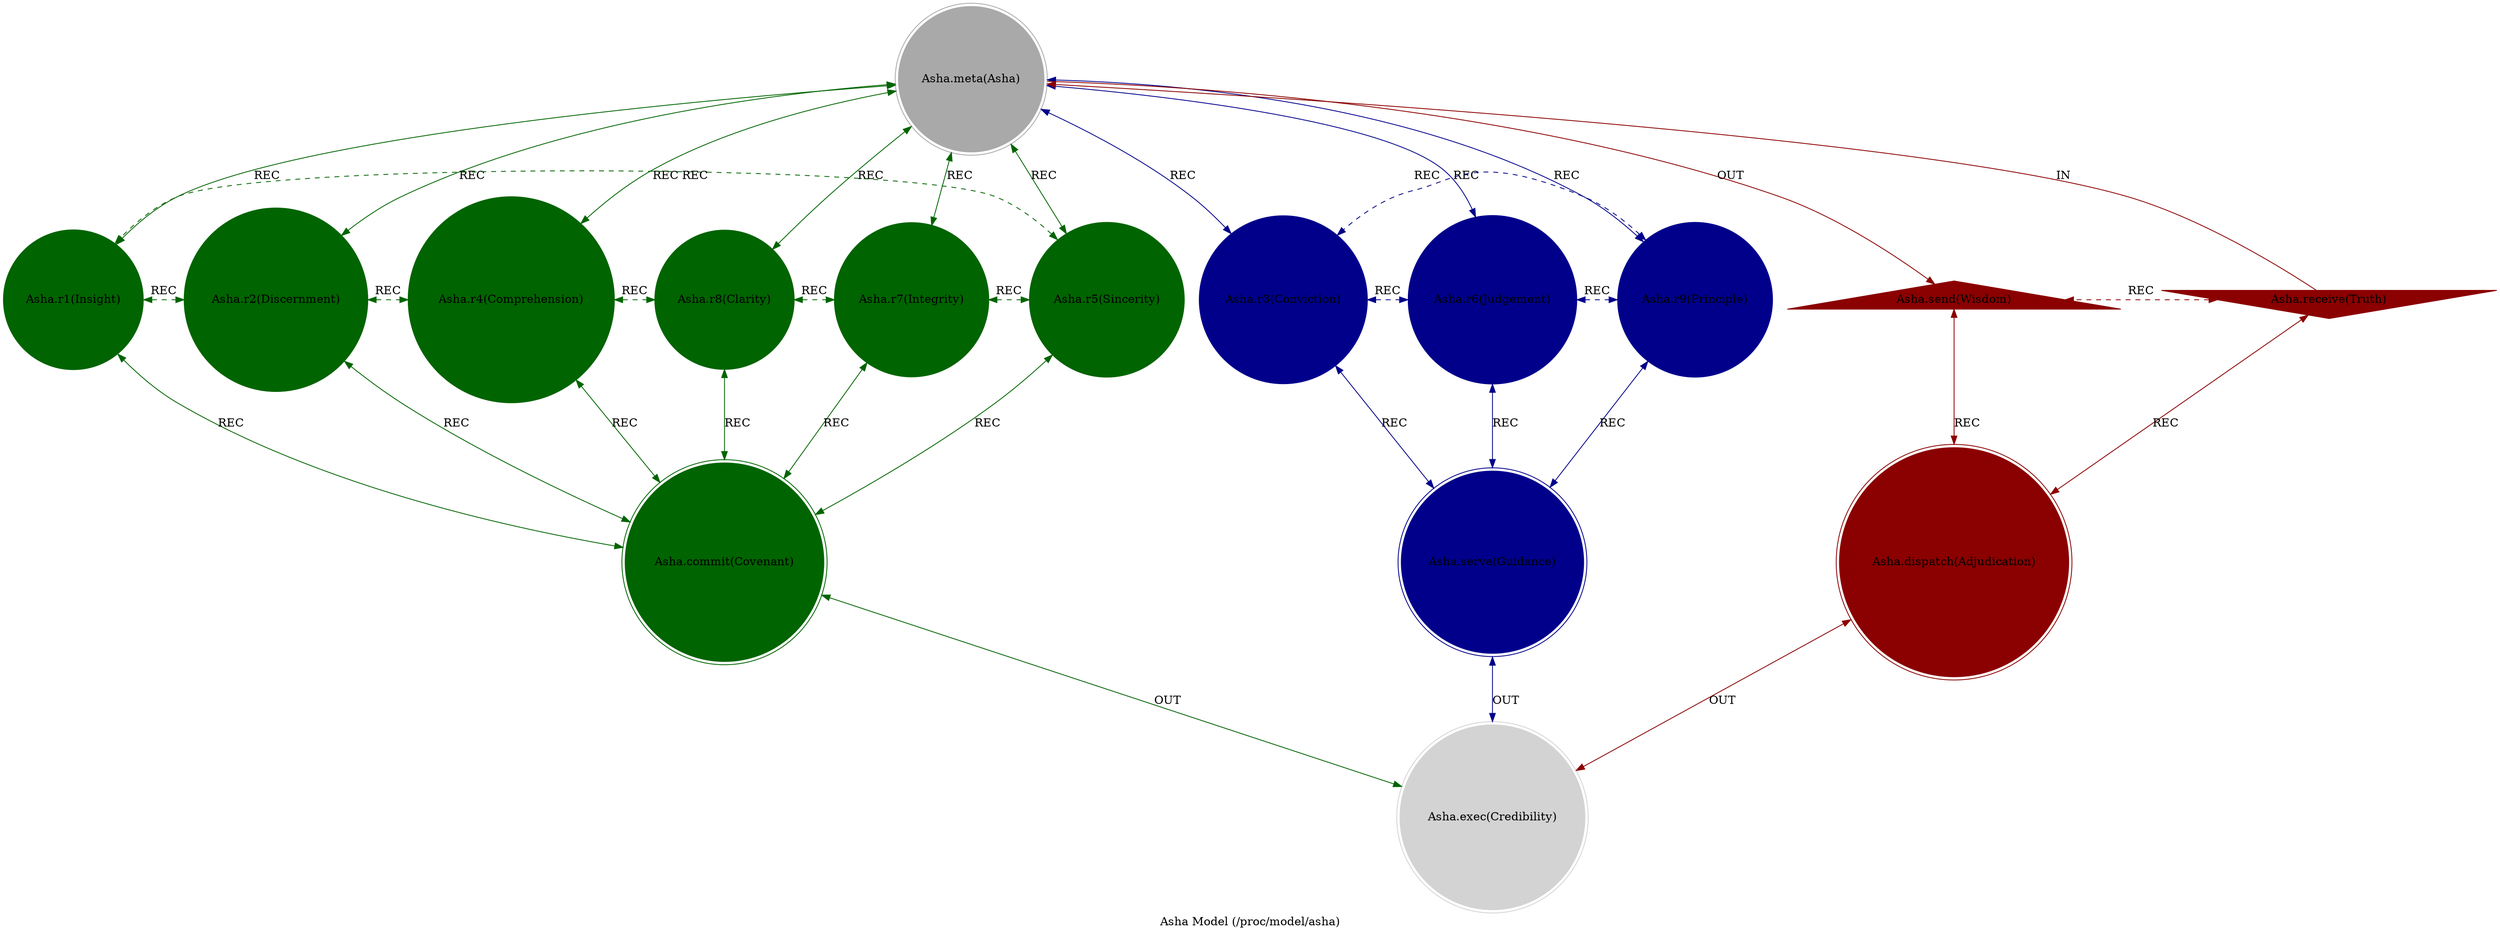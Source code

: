 strict digraph AshaModel {
    style = filled;
    color = lightgray;
    node [shape = circle; style = filled; color = lightgreen;];
    edge [color = darkgray;];
    label = "Asha Model (/proc/model/asha)";
    comment = "TODO";
    
    spark_0_asha_model_t [label = "Asha.meta(Asha)";comment = "Abstract: TODO";shape = doublecircle;color = darkgray;];
    spark_1_asha_model_t [label = "Asha.r1(Insight)";comment = "Initiation: TODO";color = darkgreen;];
    spark_2_asha_model_t [label = "Asha.r2(Discernment)";comment = "Response: TODO";color = darkgreen;];
    spark_4_asha_model_t [label = "Asha.r4(Comprehension)";comment = "Integration: TODO";color = darkgreen;];
    spark_8_asha_model_t [label = "Asha.r8(Clarity)";comment = "Reflection: TODO";color = darkgreen;];
    spark_7_asha_model_t [label = "Asha.r7(Integrity)";comment = "Consolidation: TODO";color = darkgreen;];
    spark_5_asha_model_t [label = "Asha.r5(Sincerity)";comment = "Propagation: TODO";color = darkgreen;];
    spark_3_asha_model_t [label = "Asha.r3(Conviction)";comment = "Thesis: TODO";color = darkblue;];
    spark_6_asha_model_t [label = "Asha.r6(Judgement)";comment = "Antithesis: TODO";color = darkblue;];
    spark_9_asha_model_t [label = "Asha.r9(Principle)";comment = "Synthesis: TODO";color = darkblue;];
    spark_a_asha_model_t [label = "Asha.receive(Truth)";comment = "Potential: The unverified, raw data of reality.";shape = invtriangle;color = darkred;];
    spark_b_asha_model_t [label = "Asha.send(Wisdom)";comment = "Manifest: The contextual, applied understanding of truth.";shape = triangle;color = darkred;];
    spark_c_asha_model_t [label = "Asha.dispatch(Adjudication)";comment = "Why-Who: TODO";shape = doublecircle;color = darkred;];
    spark_d_asha_model_t [label = "Asha.commit(Covenant)";comment = "What-How: TODO";shape = doublecircle;color = darkgreen;];
    spark_e_asha_model_t [label = "Asha.serve(Guidance)";comment = "When-Where: TODO";shape = doublecircle;color = darkblue;];
    spark_f_asha_model_t [label = "Asha.exec(Credibility)";comment = "Which-Closure: TODO";shape = doublecircle;color = lightgray;];
    
    spark_a_asha_model_t -> spark_0_asha_model_t [label = "IN"; comment = "todo"; color = darkred; constraint = false;];
    spark_0_asha_model_t -> spark_b_asha_model_t [label = "OUT"; comment = "todo"; color = darkred;];
    spark_0_asha_model_t -> spark_3_asha_model_t [label = "REC"; comment = "todo"; color = darkblue; dir = both;];
    spark_0_asha_model_t -> spark_6_asha_model_t [label = "REC"; comment = "todo"; color = darkblue; dir = both;];
    spark_0_asha_model_t -> spark_9_asha_model_t [label = "REC"; comment = "todo"; color = darkblue; dir = both;];
    spark_0_asha_model_t -> spark_1_asha_model_t [label = "REC"; comment = "todo"; color = darkgreen; dir = both;];
    spark_0_asha_model_t -> spark_2_asha_model_t [label = "REC"; comment = "todo"; color = darkgreen; dir = both;];
    spark_0_asha_model_t -> spark_4_asha_model_t [label = "REC"; comment = "todo"; color = darkgreen; dir = both;];
    spark_0_asha_model_t -> spark_8_asha_model_t [label = "REC"; comment = "todo"; color = darkgreen; dir = both;];
    spark_0_asha_model_t -> spark_7_asha_model_t [label = "REC"; comment = "todo"; color = darkgreen; dir = both;];
    spark_0_asha_model_t -> spark_5_asha_model_t [label = "REC"; comment = "todo"; color = darkgreen; dir = both;];
    
    spark_a_asha_model_t -> spark_c_asha_model_t [label = "REC"; comment = "todo"; color = darkred; dir = both;];
    spark_b_asha_model_t -> spark_c_asha_model_t [label = "REC"; comment = "todo"; color = darkred; dir = both;];
    spark_1_asha_model_t -> spark_d_asha_model_t [label = "REC"; comment = "todo"; color = darkgreen; dir = both;];
    spark_2_asha_model_t -> spark_d_asha_model_t [label = "REC"; comment = "todo"; color = darkgreen; dir = both;];
    spark_4_asha_model_t -> spark_d_asha_model_t [label = "REC"; comment = "todo"; color = darkgreen; dir = both;];
    spark_8_asha_model_t -> spark_d_asha_model_t [label = "REC"; comment = "todo"; color = darkgreen; dir = both;];
    spark_7_asha_model_t -> spark_d_asha_model_t [label = "REC"; comment = "todo"; color = darkgreen; dir = both;];
    spark_5_asha_model_t -> spark_d_asha_model_t [label = "REC"; comment = "todo"; color = darkgreen; dir = both;];
    spark_3_asha_model_t -> spark_e_asha_model_t [label = "REC"; comment = "todo"; color = darkblue; dir = both;];
    spark_6_asha_model_t -> spark_e_asha_model_t [label = "REC"; comment = "todo"; color = darkblue; dir = both;];
    spark_9_asha_model_t -> spark_e_asha_model_t [label = "REC"; comment = "todo"; color = darkblue; dir = both;];
    
    spark_1_asha_model_t -> spark_2_asha_model_t [label = "REC"; comment = "todo"; color = darkgreen; dir = both; style = dashed; constraint = false;];
    spark_2_asha_model_t -> spark_4_asha_model_t [label = "REC"; comment = "todo"; color = darkgreen; dir = both; style = dashed; constraint = false;];
    spark_4_asha_model_t -> spark_8_asha_model_t [label = "REC"; comment = "todo"; color = darkgreen; dir = both; style = dashed; constraint = false;];
    spark_8_asha_model_t -> spark_7_asha_model_t [label = "REC"; comment = "todo"; color = darkgreen; dir = both; style = dashed; constraint = false;];
    spark_7_asha_model_t -> spark_5_asha_model_t [label = "REC"; comment = "todo"; color = darkgreen; dir = both; style = dashed; constraint = false;];
    spark_5_asha_model_t -> spark_1_asha_model_t [label = "REC"; comment = "todo"; color = darkgreen; dir = both; style = dashed; constraint = false;];
    spark_3_asha_model_t -> spark_6_asha_model_t [label = "REC"; comment = "todo"; color = darkblue; dir = both; style = dashed; constraint = false;];
    spark_6_asha_model_t -> spark_9_asha_model_t [label = "REC"; comment = "todo"; color = darkblue; dir = both; style = dashed; constraint = false;];
    spark_9_asha_model_t -> spark_3_asha_model_t [label = "REC"; comment = "todo"; color = darkblue; dir = both; style = dashed; constraint = false;];
    spark_a_asha_model_t -> spark_b_asha_model_t [label = "REC"; comment = "todo"; color = darkred; dir = both; style = dashed; constraint = false;];
    
    spark_c_asha_model_t -> spark_f_asha_model_t [label = "OUT"; comment = "todo"; color = darkred; dir = both;];
    spark_d_asha_model_t -> spark_f_asha_model_t [label = "OUT"; comment = "todo"; color = darkgreen; dir = both;];
    spark_e_asha_model_t -> spark_f_asha_model_t [label = "OUT"; comment = "todo"; color = darkblue; dir = both;];
}